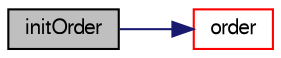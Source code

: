 digraph "initOrder"
{
  bgcolor="transparent";
  edge [fontname="FreeSans",fontsize="10",labelfontname="FreeSans",labelfontsize="10"];
  node [fontname="FreeSans",fontsize="10",shape=record];
  rankdir="LR";
  Node1136 [label="initOrder",height=0.2,width=0.4,color="black", fillcolor="grey75", style="filled", fontcolor="black"];
  Node1136 -> Node1137 [color="midnightblue",fontsize="10",style="solid",fontname="FreeSans"];
  Node1137 [label="order",height=0.2,width=0.4,color="red",URL="$a24946.html#aa9533329384a73e819a040bcde1b4b3d",tooltip="Return new ordering for primitivePatch. "];
}
